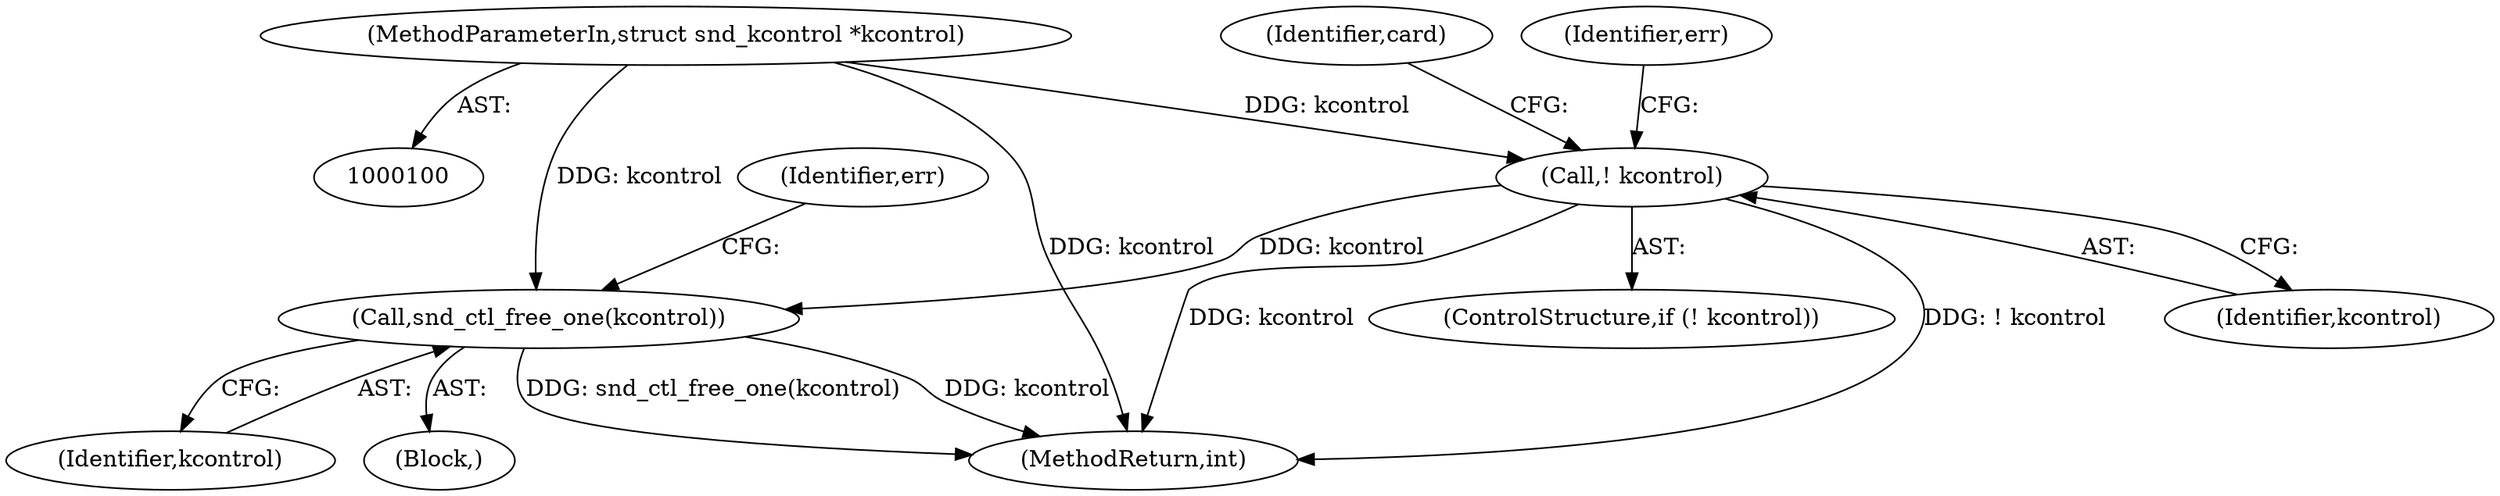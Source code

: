 digraph "0_linux_fd9f26e4eca5d08a27d12c0933fceef76ed9663d@pointer" {
"1000102" [label="(MethodParameterIn,struct snd_kcontrol *kcontrol)"];
"1000113" [label="(Call,! kcontrol)"];
"1000263" [label="(Call,snd_ctl_free_one(kcontrol))"];
"1000102" [label="(MethodParameterIn,struct snd_kcontrol *kcontrol)"];
"1000113" [label="(Call,! kcontrol)"];
"1000114" [label="(Identifier,kcontrol)"];
"1000264" [label="(Identifier,kcontrol)"];
"1000267" [label="(MethodReturn,int)"];
"1000116" [label="(Identifier,err)"];
"1000121" [label="(Identifier,card)"];
"1000112" [label="(ControlStructure,if (! kcontrol))"];
"1000263" [label="(Call,snd_ctl_free_one(kcontrol))"];
"1000103" [label="(Block,)"];
"1000266" [label="(Identifier,err)"];
"1000102" -> "1000100"  [label="AST: "];
"1000102" -> "1000267"  [label="DDG: kcontrol"];
"1000102" -> "1000113"  [label="DDG: kcontrol"];
"1000102" -> "1000263"  [label="DDG: kcontrol"];
"1000113" -> "1000112"  [label="AST: "];
"1000113" -> "1000114"  [label="CFG: "];
"1000114" -> "1000113"  [label="AST: "];
"1000116" -> "1000113"  [label="CFG: "];
"1000121" -> "1000113"  [label="CFG: "];
"1000113" -> "1000267"  [label="DDG: kcontrol"];
"1000113" -> "1000267"  [label="DDG: ! kcontrol"];
"1000113" -> "1000263"  [label="DDG: kcontrol"];
"1000263" -> "1000103"  [label="AST: "];
"1000263" -> "1000264"  [label="CFG: "];
"1000264" -> "1000263"  [label="AST: "];
"1000266" -> "1000263"  [label="CFG: "];
"1000263" -> "1000267"  [label="DDG: kcontrol"];
"1000263" -> "1000267"  [label="DDG: snd_ctl_free_one(kcontrol)"];
}
